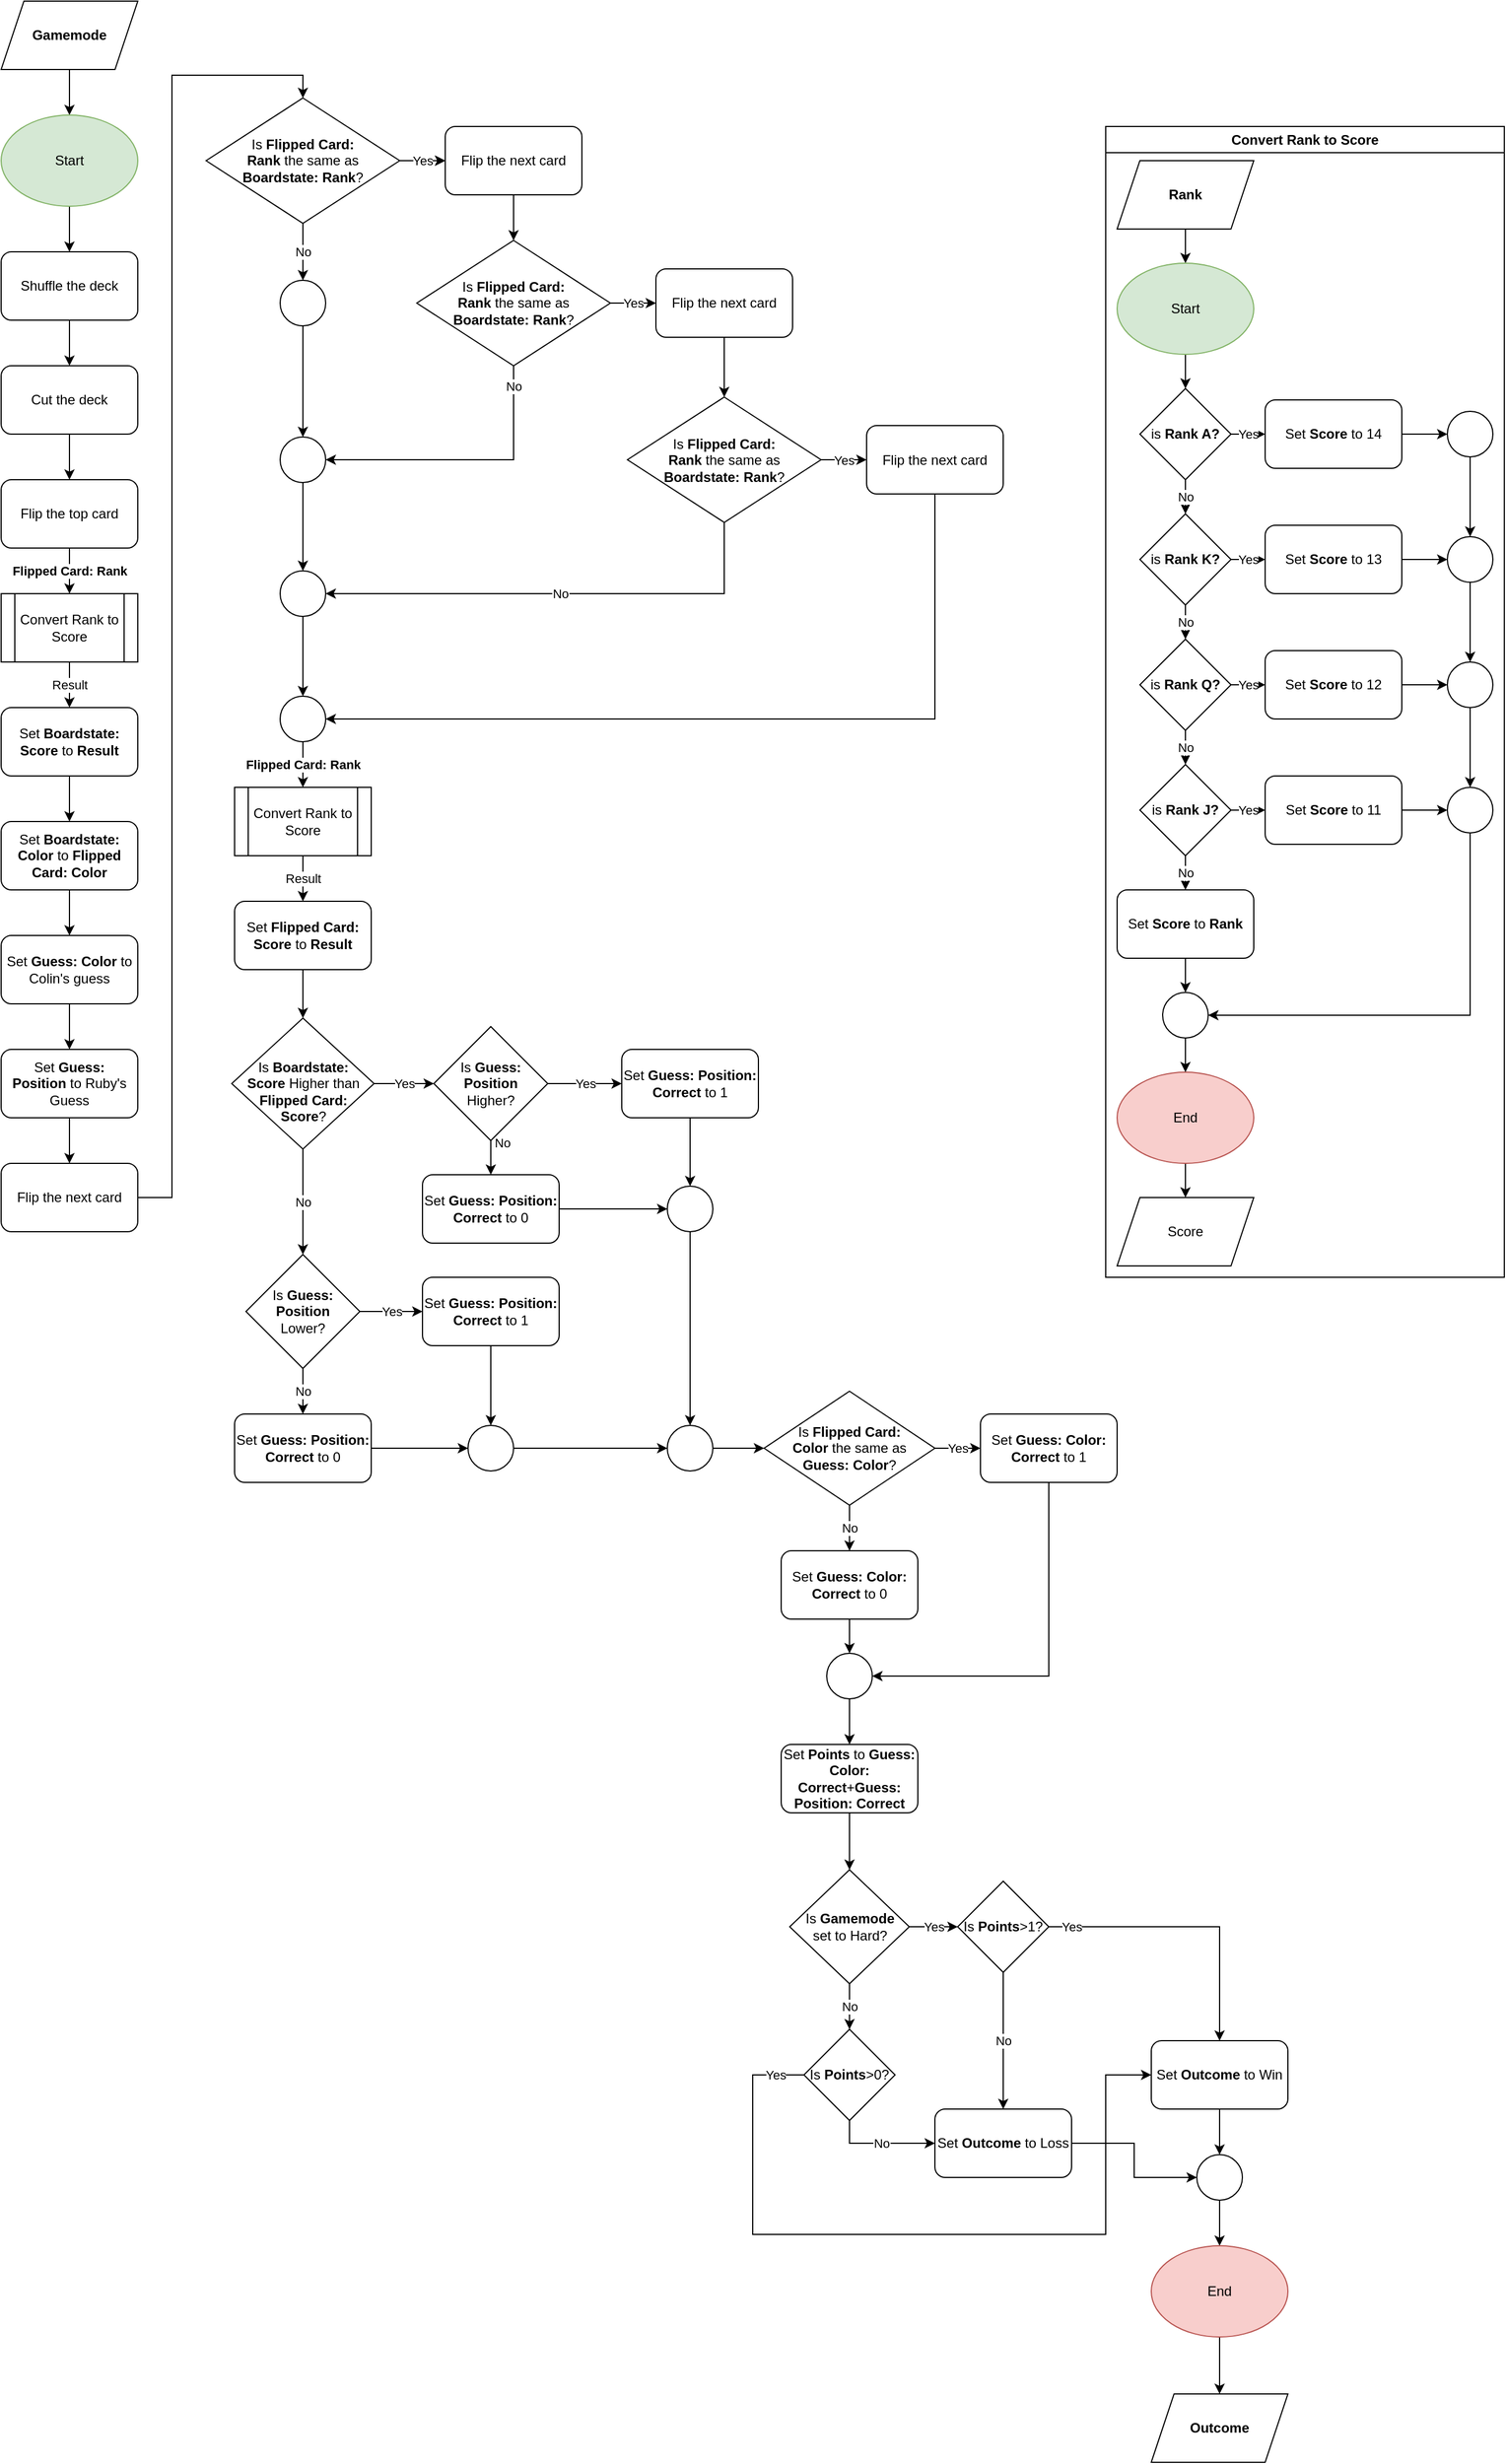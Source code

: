 <mxfile version="24.7.10">
  <diagram name="Page-1" id="UK2trQpbOXCb3EAO8iy1">
    <mxGraphModel dx="1185" dy="632" grid="1" gridSize="10" guides="1" tooltips="1" connect="1" arrows="1" fold="1" page="1" pageScale="1" pageWidth="850" pageHeight="1100" math="0" shadow="0">
      <root>
        <mxCell id="0" />
        <mxCell id="1" parent="0" />
        <mxCell id="Zey2sAS4SiDRhGzXNSXf-5" value="" style="edgeStyle=orthogonalEdgeStyle;rounded=0;orthogonalLoop=1;jettySize=auto;html=1;" edge="1" parent="1" source="Zey2sAS4SiDRhGzXNSXf-1" target="Zey2sAS4SiDRhGzXNSXf-2">
          <mxGeometry relative="1" as="geometry" />
        </mxCell>
        <mxCell id="Zey2sAS4SiDRhGzXNSXf-1" value="&lt;b&gt;Gamemode&lt;br&gt;&lt;/b&gt;" style="shape=parallelogram;perimeter=parallelogramPerimeter;whiteSpace=wrap;html=1;fixedSize=1;" vertex="1" parent="1">
          <mxGeometry x="10" y="10" width="120" height="60" as="geometry" />
        </mxCell>
        <mxCell id="Zey2sAS4SiDRhGzXNSXf-6" value="" style="edgeStyle=orthogonalEdgeStyle;rounded=0;orthogonalLoop=1;jettySize=auto;html=1;" edge="1" parent="1" source="Zey2sAS4SiDRhGzXNSXf-2" target="Zey2sAS4SiDRhGzXNSXf-3">
          <mxGeometry relative="1" as="geometry" />
        </mxCell>
        <mxCell id="Zey2sAS4SiDRhGzXNSXf-2" value="Start" style="ellipse;whiteSpace=wrap;html=1;fillColor=#d5e8d4;strokeColor=#82b366;" vertex="1" parent="1">
          <mxGeometry x="10" y="110" width="120" height="80" as="geometry" />
        </mxCell>
        <mxCell id="Zey2sAS4SiDRhGzXNSXf-7" value="" style="edgeStyle=orthogonalEdgeStyle;rounded=0;orthogonalLoop=1;jettySize=auto;html=1;" edge="1" parent="1" source="Zey2sAS4SiDRhGzXNSXf-3" target="Zey2sAS4SiDRhGzXNSXf-4">
          <mxGeometry relative="1" as="geometry" />
        </mxCell>
        <mxCell id="Zey2sAS4SiDRhGzXNSXf-3" value="Shuffle the deck" style="rounded=1;whiteSpace=wrap;html=1;" vertex="1" parent="1">
          <mxGeometry x="10" y="230" width="120" height="60" as="geometry" />
        </mxCell>
        <mxCell id="Zey2sAS4SiDRhGzXNSXf-9" value="" style="edgeStyle=orthogonalEdgeStyle;rounded=0;orthogonalLoop=1;jettySize=auto;html=1;" edge="1" parent="1" source="Zey2sAS4SiDRhGzXNSXf-4" target="Zey2sAS4SiDRhGzXNSXf-8">
          <mxGeometry relative="1" as="geometry" />
        </mxCell>
        <mxCell id="Zey2sAS4SiDRhGzXNSXf-4" value="Cut the deck" style="rounded=1;whiteSpace=wrap;html=1;" vertex="1" parent="1">
          <mxGeometry x="10" y="330" width="120" height="60" as="geometry" />
        </mxCell>
        <mxCell id="Zey2sAS4SiDRhGzXNSXf-121" value="&lt;b&gt;Flipped Card: Rank&lt;/b&gt;" style="edgeStyle=orthogonalEdgeStyle;rounded=0;orthogonalLoop=1;jettySize=auto;html=1;" edge="1" parent="1" source="Zey2sAS4SiDRhGzXNSXf-8" target="Zey2sAS4SiDRhGzXNSXf-120">
          <mxGeometry relative="1" as="geometry" />
        </mxCell>
        <mxCell id="Zey2sAS4SiDRhGzXNSXf-8" value="Flip the top card" style="rounded=1;whiteSpace=wrap;html=1;" vertex="1" parent="1">
          <mxGeometry x="10" y="430" width="120" height="60" as="geometry" />
        </mxCell>
        <mxCell id="Zey2sAS4SiDRhGzXNSXf-124" value="" style="edgeStyle=orthogonalEdgeStyle;rounded=0;orthogonalLoop=1;jettySize=auto;html=1;" edge="1" parent="1" source="Zey2sAS4SiDRhGzXNSXf-10" target="Zey2sAS4SiDRhGzXNSXf-123">
          <mxGeometry relative="1" as="geometry" />
        </mxCell>
        <mxCell id="Zey2sAS4SiDRhGzXNSXf-10" value="Set&amp;nbsp;&lt;b&gt;Boardstate: Score&amp;nbsp;&lt;/b&gt;to&amp;nbsp;&lt;b&gt;Result&lt;/b&gt;" style="rounded=1;whiteSpace=wrap;html=1;" vertex="1" parent="1">
          <mxGeometry x="10" y="630" width="120" height="60" as="geometry" />
        </mxCell>
        <mxCell id="Zey2sAS4SiDRhGzXNSXf-17" value="" style="edgeStyle=orthogonalEdgeStyle;rounded=0;orthogonalLoop=1;jettySize=auto;html=1;" edge="1" parent="1" source="Zey2sAS4SiDRhGzXNSXf-14" target="Zey2sAS4SiDRhGzXNSXf-15">
          <mxGeometry relative="1" as="geometry" />
        </mxCell>
        <mxCell id="Zey2sAS4SiDRhGzXNSXf-14" value="Set &lt;b&gt;Guess: Color&lt;/b&gt;&amp;nbsp;to Colin&#39;s guess" style="rounded=1;whiteSpace=wrap;html=1;" vertex="1" parent="1">
          <mxGeometry x="10" y="830" width="120" height="60" as="geometry" />
        </mxCell>
        <mxCell id="Zey2sAS4SiDRhGzXNSXf-76" value="" style="edgeStyle=orthogonalEdgeStyle;rounded=0;orthogonalLoop=1;jettySize=auto;html=1;" edge="1" parent="1" source="Zey2sAS4SiDRhGzXNSXf-15" target="Zey2sAS4SiDRhGzXNSXf-73">
          <mxGeometry relative="1" as="geometry" />
        </mxCell>
        <mxCell id="Zey2sAS4SiDRhGzXNSXf-15" value="Set &lt;b&gt;Guess: Position&amp;nbsp;&lt;/b&gt;to Ruby&#39;s Guess" style="rounded=1;whiteSpace=wrap;html=1;" vertex="1" parent="1">
          <mxGeometry x="10" y="930" width="120" height="60" as="geometry" />
        </mxCell>
        <mxCell id="Zey2sAS4SiDRhGzXNSXf-69" value="Convert Rank to Score" style="swimlane;whiteSpace=wrap;html=1;" vertex="1" parent="1">
          <mxGeometry x="980" y="120" width="350" height="1010" as="geometry" />
        </mxCell>
        <mxCell id="Zey2sAS4SiDRhGzXNSXf-68" value="" style="edgeStyle=orthogonalEdgeStyle;rounded=0;orthogonalLoop=1;jettySize=auto;html=1;" edge="1" parent="Zey2sAS4SiDRhGzXNSXf-69" source="Zey2sAS4SiDRhGzXNSXf-19" target="Zey2sAS4SiDRhGzXNSXf-20">
          <mxGeometry relative="1" as="geometry" />
        </mxCell>
        <mxCell id="Zey2sAS4SiDRhGzXNSXf-67" value="" style="edgeStyle=orthogonalEdgeStyle;rounded=0;orthogonalLoop=1;jettySize=auto;html=1;" edge="1" parent="Zey2sAS4SiDRhGzXNSXf-69" source="Zey2sAS4SiDRhGzXNSXf-20" target="Zey2sAS4SiDRhGzXNSXf-21">
          <mxGeometry relative="1" as="geometry" />
        </mxCell>
        <mxCell id="Zey2sAS4SiDRhGzXNSXf-41" value="Yes" style="edgeStyle=orthogonalEdgeStyle;rounded=0;orthogonalLoop=1;jettySize=auto;html=1;" edge="1" parent="Zey2sAS4SiDRhGzXNSXf-69" source="Zey2sAS4SiDRhGzXNSXf-21" target="Zey2sAS4SiDRhGzXNSXf-26">
          <mxGeometry relative="1" as="geometry" />
        </mxCell>
        <mxCell id="Zey2sAS4SiDRhGzXNSXf-45" value="No" style="edgeStyle=orthogonalEdgeStyle;rounded=0;orthogonalLoop=1;jettySize=auto;html=1;exitX=0.5;exitY=1;exitDx=0;exitDy=0;entryX=0.5;entryY=0;entryDx=0;entryDy=0;" edge="1" parent="Zey2sAS4SiDRhGzXNSXf-69" source="Zey2sAS4SiDRhGzXNSXf-21" target="Zey2sAS4SiDRhGzXNSXf-22">
          <mxGeometry relative="1" as="geometry" />
        </mxCell>
        <mxCell id="Zey2sAS4SiDRhGzXNSXf-42" value="Yes" style="edgeStyle=orthogonalEdgeStyle;rounded=0;orthogonalLoop=1;jettySize=auto;html=1;exitX=1;exitY=0.5;exitDx=0;exitDy=0;entryX=0;entryY=0.5;entryDx=0;entryDy=0;" edge="1" parent="Zey2sAS4SiDRhGzXNSXf-69" source="Zey2sAS4SiDRhGzXNSXf-22" target="Zey2sAS4SiDRhGzXNSXf-39">
          <mxGeometry relative="1" as="geometry" />
        </mxCell>
        <mxCell id="Zey2sAS4SiDRhGzXNSXf-46" value="No" style="edgeStyle=orthogonalEdgeStyle;rounded=0;orthogonalLoop=1;jettySize=auto;html=1;exitX=0.5;exitY=1;exitDx=0;exitDy=0;entryX=0.5;entryY=0;entryDx=0;entryDy=0;" edge="1" parent="Zey2sAS4SiDRhGzXNSXf-69" source="Zey2sAS4SiDRhGzXNSXf-22" target="Zey2sAS4SiDRhGzXNSXf-23">
          <mxGeometry relative="1" as="geometry" />
        </mxCell>
        <mxCell id="Zey2sAS4SiDRhGzXNSXf-43" value="Yes" style="edgeStyle=orthogonalEdgeStyle;rounded=0;orthogonalLoop=1;jettySize=auto;html=1;exitX=1;exitY=0.5;exitDx=0;exitDy=0;entryX=0;entryY=0.5;entryDx=0;entryDy=0;" edge="1" parent="Zey2sAS4SiDRhGzXNSXf-69" source="Zey2sAS4SiDRhGzXNSXf-23" target="Zey2sAS4SiDRhGzXNSXf-38">
          <mxGeometry relative="1" as="geometry" />
        </mxCell>
        <mxCell id="Zey2sAS4SiDRhGzXNSXf-47" value="No" style="edgeStyle=orthogonalEdgeStyle;rounded=0;orthogonalLoop=1;jettySize=auto;html=1;exitX=0.5;exitY=1;exitDx=0;exitDy=0;entryX=0.5;entryY=0;entryDx=0;entryDy=0;" edge="1" parent="Zey2sAS4SiDRhGzXNSXf-69" source="Zey2sAS4SiDRhGzXNSXf-23" target="Zey2sAS4SiDRhGzXNSXf-24">
          <mxGeometry relative="1" as="geometry" />
        </mxCell>
        <mxCell id="Zey2sAS4SiDRhGzXNSXf-44" value="Yes" style="edgeStyle=orthogonalEdgeStyle;rounded=0;orthogonalLoop=1;jettySize=auto;html=1;exitX=1;exitY=0.5;exitDx=0;exitDy=0;entryX=0;entryY=0.5;entryDx=0;entryDy=0;" edge="1" parent="Zey2sAS4SiDRhGzXNSXf-69" source="Zey2sAS4SiDRhGzXNSXf-24" target="Zey2sAS4SiDRhGzXNSXf-37">
          <mxGeometry relative="1" as="geometry" />
        </mxCell>
        <mxCell id="Zey2sAS4SiDRhGzXNSXf-53" value="" style="edgeStyle=orthogonalEdgeStyle;rounded=0;orthogonalLoop=1;jettySize=auto;html=1;" edge="1" parent="Zey2sAS4SiDRhGzXNSXf-69" source="Zey2sAS4SiDRhGzXNSXf-26" target="Zey2sAS4SiDRhGzXNSXf-34">
          <mxGeometry relative="1" as="geometry" />
        </mxCell>
        <mxCell id="Zey2sAS4SiDRhGzXNSXf-66" style="edgeStyle=orthogonalEdgeStyle;rounded=0;orthogonalLoop=1;jettySize=auto;html=1;exitX=0.5;exitY=1;exitDx=0;exitDy=0;entryX=1;entryY=0.5;entryDx=0;entryDy=0;" edge="1" parent="Zey2sAS4SiDRhGzXNSXf-69" source="Zey2sAS4SiDRhGzXNSXf-31" target="Zey2sAS4SiDRhGzXNSXf-63">
          <mxGeometry relative="1" as="geometry" />
        </mxCell>
        <mxCell id="Zey2sAS4SiDRhGzXNSXf-59" value="" style="edgeStyle=orthogonalEdgeStyle;rounded=0;orthogonalLoop=1;jettySize=auto;html=1;" edge="1" parent="Zey2sAS4SiDRhGzXNSXf-69" source="Zey2sAS4SiDRhGzXNSXf-32" target="Zey2sAS4SiDRhGzXNSXf-31">
          <mxGeometry relative="1" as="geometry" />
        </mxCell>
        <mxCell id="Zey2sAS4SiDRhGzXNSXf-58" value="" style="edgeStyle=orthogonalEdgeStyle;rounded=0;orthogonalLoop=1;jettySize=auto;html=1;" edge="1" parent="Zey2sAS4SiDRhGzXNSXf-69" source="Zey2sAS4SiDRhGzXNSXf-33" target="Zey2sAS4SiDRhGzXNSXf-32">
          <mxGeometry relative="1" as="geometry" />
        </mxCell>
        <mxCell id="Zey2sAS4SiDRhGzXNSXf-57" value="" style="edgeStyle=orthogonalEdgeStyle;rounded=0;orthogonalLoop=1;jettySize=auto;html=1;" edge="1" parent="Zey2sAS4SiDRhGzXNSXf-69" source="Zey2sAS4SiDRhGzXNSXf-34" target="Zey2sAS4SiDRhGzXNSXf-33">
          <mxGeometry relative="1" as="geometry" />
        </mxCell>
        <mxCell id="Zey2sAS4SiDRhGzXNSXf-56" value="" style="edgeStyle=orthogonalEdgeStyle;rounded=0;orthogonalLoop=1;jettySize=auto;html=1;" edge="1" parent="Zey2sAS4SiDRhGzXNSXf-69" source="Zey2sAS4SiDRhGzXNSXf-37" target="Zey2sAS4SiDRhGzXNSXf-31">
          <mxGeometry relative="1" as="geometry" />
        </mxCell>
        <mxCell id="Zey2sAS4SiDRhGzXNSXf-55" value="" style="edgeStyle=orthogonalEdgeStyle;rounded=0;orthogonalLoop=1;jettySize=auto;html=1;" edge="1" parent="Zey2sAS4SiDRhGzXNSXf-69" source="Zey2sAS4SiDRhGzXNSXf-38" target="Zey2sAS4SiDRhGzXNSXf-32">
          <mxGeometry relative="1" as="geometry" />
        </mxCell>
        <mxCell id="Zey2sAS4SiDRhGzXNSXf-54" value="" style="edgeStyle=orthogonalEdgeStyle;rounded=0;orthogonalLoop=1;jettySize=auto;html=1;" edge="1" parent="Zey2sAS4SiDRhGzXNSXf-69" source="Zey2sAS4SiDRhGzXNSXf-39" target="Zey2sAS4SiDRhGzXNSXf-33">
          <mxGeometry relative="1" as="geometry" />
        </mxCell>
        <mxCell id="Zey2sAS4SiDRhGzXNSXf-51" value="" style="edgeStyle=orthogonalEdgeStyle;rounded=0;orthogonalLoop=1;jettySize=auto;html=1;" edge="1" parent="Zey2sAS4SiDRhGzXNSXf-69" source="Zey2sAS4SiDRhGzXNSXf-49" target="Zey2sAS4SiDRhGzXNSXf-50">
          <mxGeometry relative="1" as="geometry" />
        </mxCell>
        <mxCell id="Zey2sAS4SiDRhGzXNSXf-19" value="Rank" style="shape=parallelogram;perimeter=parallelogramPerimeter;whiteSpace=wrap;html=1;fixedSize=1;fontStyle=1" vertex="1" parent="Zey2sAS4SiDRhGzXNSXf-69">
          <mxGeometry x="10" y="30" width="120" height="60" as="geometry" />
        </mxCell>
        <mxCell id="Zey2sAS4SiDRhGzXNSXf-20" value="Start" style="ellipse;whiteSpace=wrap;html=1;fillColor=#d5e8d4;strokeColor=#82b366;" vertex="1" parent="Zey2sAS4SiDRhGzXNSXf-69">
          <mxGeometry x="10" y="120" width="120" height="80" as="geometry" />
        </mxCell>
        <mxCell id="Zey2sAS4SiDRhGzXNSXf-21" value="is &lt;b&gt;Rank A?&lt;/b&gt;" style="rhombus;whiteSpace=wrap;html=1;" vertex="1" parent="Zey2sAS4SiDRhGzXNSXf-69">
          <mxGeometry x="30" y="230" width="80" height="80" as="geometry" />
        </mxCell>
        <mxCell id="Zey2sAS4SiDRhGzXNSXf-22" value="&lt;span style=&quot;color: rgb(0, 0, 0); font-family: Helvetica; font-size: 12px; font-style: normal; font-variant-ligatures: normal; font-variant-caps: normal; font-weight: 400; letter-spacing: normal; orphans: 2; text-align: center; text-indent: 0px; text-transform: none; widows: 2; word-spacing: 0px; -webkit-text-stroke-width: 0px; white-space: normal; background-color: rgb(251, 251, 251); text-decoration-thickness: initial; text-decoration-style: initial; text-decoration-color: initial; display: inline !important; float: none;&quot;&gt;is&lt;span&gt;&amp;nbsp;&lt;/span&gt;&lt;/span&gt;&lt;b style=&quot;forced-color-adjust: none; color: rgb(0, 0, 0); font-family: Helvetica; font-size: 12px; font-style: normal; font-variant-ligatures: normal; font-variant-caps: normal; letter-spacing: normal; orphans: 2; text-align: center; text-indent: 0px; text-transform: none; widows: 2; word-spacing: 0px; -webkit-text-stroke-width: 0px; white-space: normal; background-color: rgb(251, 251, 251); text-decoration-thickness: initial; text-decoration-style: initial; text-decoration-color: initial;&quot;&gt;Rank K?&lt;/b&gt;" style="rhombus;whiteSpace=wrap;html=1;" vertex="1" parent="Zey2sAS4SiDRhGzXNSXf-69">
          <mxGeometry x="30" y="340" width="80" height="80" as="geometry" />
        </mxCell>
        <mxCell id="Zey2sAS4SiDRhGzXNSXf-23" value="&lt;div&gt;&lt;span style=&quot;background-color: initial;&quot;&gt;is&amp;nbsp;&lt;/span&gt;&lt;b style=&quot;background-color: initial;&quot;&gt;Rank Q?&lt;/b&gt;&lt;br&gt;&lt;/div&gt;" style="rhombus;whiteSpace=wrap;html=1;" vertex="1" parent="Zey2sAS4SiDRhGzXNSXf-69">
          <mxGeometry x="30" y="450" width="80" height="80" as="geometry" />
        </mxCell>
        <mxCell id="Zey2sAS4SiDRhGzXNSXf-78" value="No" style="edgeStyle=orthogonalEdgeStyle;rounded=0;orthogonalLoop=1;jettySize=auto;html=1;" edge="1" parent="Zey2sAS4SiDRhGzXNSXf-69" source="Zey2sAS4SiDRhGzXNSXf-24" target="Zey2sAS4SiDRhGzXNSXf-40">
          <mxGeometry relative="1" as="geometry" />
        </mxCell>
        <mxCell id="Zey2sAS4SiDRhGzXNSXf-24" value="&lt;span style=&quot;color: rgb(0, 0, 0); font-family: Helvetica; font-size: 12px; font-style: normal; font-variant-ligatures: normal; font-variant-caps: normal; font-weight: 400; letter-spacing: normal; orphans: 2; text-align: center; text-indent: 0px; text-transform: none; widows: 2; word-spacing: 0px; -webkit-text-stroke-width: 0px; white-space: normal; background-color: rgb(251, 251, 251); text-decoration-thickness: initial; text-decoration-style: initial; text-decoration-color: initial; display: inline !important; float: none;&quot;&gt;is&lt;span&gt;&amp;nbsp;&lt;/span&gt;&lt;/span&gt;&lt;b style=&quot;forced-color-adjust: none; color: rgb(0, 0, 0); font-family: Helvetica; font-size: 12px; font-style: normal; font-variant-ligatures: normal; font-variant-caps: normal; letter-spacing: normal; orphans: 2; text-align: center; text-indent: 0px; text-transform: none; widows: 2; word-spacing: 0px; -webkit-text-stroke-width: 0px; white-space: normal; background-color: rgb(251, 251, 251); text-decoration-thickness: initial; text-decoration-style: initial; text-decoration-color: initial;&quot;&gt;Rank J?&lt;/b&gt;" style="rhombus;whiteSpace=wrap;html=1;" vertex="1" parent="Zey2sAS4SiDRhGzXNSXf-69">
          <mxGeometry x="30" y="560" width="80" height="80" as="geometry" />
        </mxCell>
        <mxCell id="Zey2sAS4SiDRhGzXNSXf-26" value="Set &lt;b&gt;Score&lt;/b&gt; to 14" style="rounded=1;whiteSpace=wrap;html=1;" vertex="1" parent="Zey2sAS4SiDRhGzXNSXf-69">
          <mxGeometry x="140" y="240" width="120" height="60" as="geometry" />
        </mxCell>
        <mxCell id="Zey2sAS4SiDRhGzXNSXf-31" value="" style="ellipse;whiteSpace=wrap;html=1;aspect=fixed;" vertex="1" parent="Zey2sAS4SiDRhGzXNSXf-69">
          <mxGeometry x="300" y="580" width="40" height="40" as="geometry" />
        </mxCell>
        <mxCell id="Zey2sAS4SiDRhGzXNSXf-32" value="" style="ellipse;whiteSpace=wrap;html=1;aspect=fixed;" vertex="1" parent="Zey2sAS4SiDRhGzXNSXf-69">
          <mxGeometry x="300" y="470" width="40" height="40" as="geometry" />
        </mxCell>
        <mxCell id="Zey2sAS4SiDRhGzXNSXf-33" value="" style="ellipse;whiteSpace=wrap;html=1;aspect=fixed;" vertex="1" parent="Zey2sAS4SiDRhGzXNSXf-69">
          <mxGeometry x="300" y="360" width="40" height="40" as="geometry" />
        </mxCell>
        <mxCell id="Zey2sAS4SiDRhGzXNSXf-34" value="" style="ellipse;whiteSpace=wrap;html=1;aspect=fixed;" vertex="1" parent="Zey2sAS4SiDRhGzXNSXf-69">
          <mxGeometry x="300" y="250" width="40" height="40" as="geometry" />
        </mxCell>
        <mxCell id="Zey2sAS4SiDRhGzXNSXf-37" value="Set &lt;b&gt;Score&lt;/b&gt; to 11" style="rounded=1;whiteSpace=wrap;html=1;" vertex="1" parent="Zey2sAS4SiDRhGzXNSXf-69">
          <mxGeometry x="140" y="570" width="120" height="60" as="geometry" />
        </mxCell>
        <mxCell id="Zey2sAS4SiDRhGzXNSXf-38" value="Set &lt;b&gt;Score&lt;/b&gt; to 12" style="rounded=1;whiteSpace=wrap;html=1;" vertex="1" parent="Zey2sAS4SiDRhGzXNSXf-69">
          <mxGeometry x="140" y="460" width="120" height="60" as="geometry" />
        </mxCell>
        <mxCell id="Zey2sAS4SiDRhGzXNSXf-39" value="Set &lt;b&gt;Score&lt;/b&gt; to 13" style="rounded=1;whiteSpace=wrap;html=1;" vertex="1" parent="Zey2sAS4SiDRhGzXNSXf-69">
          <mxGeometry x="140" y="350" width="120" height="60" as="geometry" />
        </mxCell>
        <mxCell id="Zey2sAS4SiDRhGzXNSXf-79" value="" style="edgeStyle=orthogonalEdgeStyle;rounded=0;orthogonalLoop=1;jettySize=auto;html=1;" edge="1" parent="Zey2sAS4SiDRhGzXNSXf-69" source="Zey2sAS4SiDRhGzXNSXf-40" target="Zey2sAS4SiDRhGzXNSXf-63">
          <mxGeometry relative="1" as="geometry" />
        </mxCell>
        <mxCell id="Zey2sAS4SiDRhGzXNSXf-40" value="Set &lt;b&gt;Score&lt;/b&gt; to &lt;b&gt;Rank&lt;/b&gt;" style="rounded=1;whiteSpace=wrap;html=1;" vertex="1" parent="Zey2sAS4SiDRhGzXNSXf-69">
          <mxGeometry x="10" y="670" width="120" height="60" as="geometry" />
        </mxCell>
        <mxCell id="Zey2sAS4SiDRhGzXNSXf-49" value="End" style="ellipse;whiteSpace=wrap;html=1;fillColor=#f8cecc;strokeColor=#b85450;" vertex="1" parent="Zey2sAS4SiDRhGzXNSXf-69">
          <mxGeometry x="10" y="830" width="120" height="80" as="geometry" />
        </mxCell>
        <mxCell id="Zey2sAS4SiDRhGzXNSXf-50" value="Score" style="shape=parallelogram;perimeter=parallelogramPerimeter;whiteSpace=wrap;html=1;fixedSize=1;" vertex="1" parent="Zey2sAS4SiDRhGzXNSXf-69">
          <mxGeometry x="10" y="940" width="120" height="60" as="geometry" />
        </mxCell>
        <mxCell id="Zey2sAS4SiDRhGzXNSXf-80" value="" style="edgeStyle=orthogonalEdgeStyle;rounded=0;orthogonalLoop=1;jettySize=auto;html=1;" edge="1" parent="Zey2sAS4SiDRhGzXNSXf-69" source="Zey2sAS4SiDRhGzXNSXf-63" target="Zey2sAS4SiDRhGzXNSXf-49">
          <mxGeometry relative="1" as="geometry" />
        </mxCell>
        <mxCell id="Zey2sAS4SiDRhGzXNSXf-63" value="" style="ellipse;whiteSpace=wrap;html=1;aspect=fixed;" vertex="1" parent="Zey2sAS4SiDRhGzXNSXf-69">
          <mxGeometry x="50" y="760" width="40" height="40" as="geometry" />
        </mxCell>
        <mxCell id="Zey2sAS4SiDRhGzXNSXf-92" style="edgeStyle=orthogonalEdgeStyle;rounded=0;orthogonalLoop=1;jettySize=auto;html=1;entryX=0.5;entryY=0;entryDx=0;entryDy=0;" edge="1" parent="1" source="Zey2sAS4SiDRhGzXNSXf-73" target="Zey2sAS4SiDRhGzXNSXf-89">
          <mxGeometry relative="1" as="geometry" />
        </mxCell>
        <mxCell id="Zey2sAS4SiDRhGzXNSXf-73" value="Flip the next card" style="rounded=1;whiteSpace=wrap;html=1;" vertex="1" parent="1">
          <mxGeometry x="10" y="1030" width="120" height="60" as="geometry" />
        </mxCell>
        <mxCell id="Zey2sAS4SiDRhGzXNSXf-83" value="No" style="edgeStyle=orthogonalEdgeStyle;rounded=0;orthogonalLoop=1;jettySize=auto;html=1;exitX=0.5;exitY=1;exitDx=0;exitDy=0;" edge="1" parent="1" source="Zey2sAS4SiDRhGzXNSXf-75" target="Zey2sAS4SiDRhGzXNSXf-82">
          <mxGeometry relative="1" as="geometry" />
        </mxCell>
        <mxCell id="Zey2sAS4SiDRhGzXNSXf-84" value="Yes" style="edgeStyle=orthogonalEdgeStyle;rounded=0;orthogonalLoop=1;jettySize=auto;html=1;exitX=1;exitY=0.5;exitDx=0;exitDy=0;entryX=0;entryY=0.5;entryDx=0;entryDy=0;" edge="1" parent="1" source="Zey2sAS4SiDRhGzXNSXf-75" target="Zey2sAS4SiDRhGzXNSXf-81">
          <mxGeometry relative="1" as="geometry" />
        </mxCell>
        <mxCell id="Zey2sAS4SiDRhGzXNSXf-75" value="Is &lt;b&gt;Flipped Card:&lt;br&gt;Color&lt;/b&gt; the same as&lt;br&gt;&lt;b&gt;Guess: Color&lt;/b&gt;?" style="rhombus;whiteSpace=wrap;html=1;" vertex="1" parent="1">
          <mxGeometry x="680" y="1230" width="150" height="100" as="geometry" />
        </mxCell>
        <mxCell id="Zey2sAS4SiDRhGzXNSXf-87" style="edgeStyle=orthogonalEdgeStyle;rounded=0;orthogonalLoop=1;jettySize=auto;html=1;exitX=0.5;exitY=1;exitDx=0;exitDy=0;entryX=1;entryY=0.5;entryDx=0;entryDy=0;" edge="1" parent="1" source="Zey2sAS4SiDRhGzXNSXf-81" target="Zey2sAS4SiDRhGzXNSXf-85">
          <mxGeometry relative="1" as="geometry" />
        </mxCell>
        <mxCell id="Zey2sAS4SiDRhGzXNSXf-81" value="Set &lt;b&gt;Guess: Color: Correct&lt;/b&gt; to 1" style="rounded=1;whiteSpace=wrap;html=1;" vertex="1" parent="1">
          <mxGeometry x="870" y="1250" width="120" height="60" as="geometry" />
        </mxCell>
        <mxCell id="Zey2sAS4SiDRhGzXNSXf-86" value="" style="edgeStyle=orthogonalEdgeStyle;rounded=0;orthogonalLoop=1;jettySize=auto;html=1;" edge="1" parent="1" source="Zey2sAS4SiDRhGzXNSXf-82" target="Zey2sAS4SiDRhGzXNSXf-85">
          <mxGeometry relative="1" as="geometry" />
        </mxCell>
        <mxCell id="Zey2sAS4SiDRhGzXNSXf-82" value="Set &lt;b&gt;Guess: Color: Correct&lt;/b&gt; to 0" style="rounded=1;whiteSpace=wrap;html=1;" vertex="1" parent="1">
          <mxGeometry x="695" y="1370" width="120" height="60" as="geometry" />
        </mxCell>
        <mxCell id="Zey2sAS4SiDRhGzXNSXf-162" value="" style="edgeStyle=orthogonalEdgeStyle;rounded=0;orthogonalLoop=1;jettySize=auto;html=1;" edge="1" parent="1" source="Zey2sAS4SiDRhGzXNSXf-85" target="Zey2sAS4SiDRhGzXNSXf-161">
          <mxGeometry relative="1" as="geometry" />
        </mxCell>
        <mxCell id="Zey2sAS4SiDRhGzXNSXf-85" value="" style="ellipse;whiteSpace=wrap;html=1;aspect=fixed;" vertex="1" parent="1">
          <mxGeometry x="735" y="1460" width="40" height="40" as="geometry" />
        </mxCell>
        <mxCell id="Zey2sAS4SiDRhGzXNSXf-93" value="" style="edgeStyle=orthogonalEdgeStyle;rounded=0;orthogonalLoop=1;jettySize=auto;html=1;" edge="1" parent="1" source="Zey2sAS4SiDRhGzXNSXf-89" target="Zey2sAS4SiDRhGzXNSXf-91">
          <mxGeometry relative="1" as="geometry" />
        </mxCell>
        <mxCell id="Zey2sAS4SiDRhGzXNSXf-110" value="No" style="edgeStyle=orthogonalEdgeStyle;rounded=0;orthogonalLoop=1;jettySize=auto;html=1;" edge="1" parent="1" source="Zey2sAS4SiDRhGzXNSXf-89" target="Zey2sAS4SiDRhGzXNSXf-106">
          <mxGeometry relative="1" as="geometry" />
        </mxCell>
        <mxCell id="Zey2sAS4SiDRhGzXNSXf-111" value="Yes" style="edgeStyle=orthogonalEdgeStyle;rounded=0;orthogonalLoop=1;jettySize=auto;html=1;" edge="1" parent="1" source="Zey2sAS4SiDRhGzXNSXf-89" target="Zey2sAS4SiDRhGzXNSXf-91">
          <mxGeometry relative="1" as="geometry" />
        </mxCell>
        <mxCell id="Zey2sAS4SiDRhGzXNSXf-89" value="Is &lt;b&gt;Flipped Card: &lt;br&gt;Rank&lt;/b&gt; the same as &lt;b&gt;Boardstate: Rank&lt;/b&gt;?" style="rhombus;whiteSpace=wrap;html=1;" vertex="1" parent="1">
          <mxGeometry x="190" y="95" width="170" height="110" as="geometry" />
        </mxCell>
        <mxCell id="Zey2sAS4SiDRhGzXNSXf-103" value="" style="edgeStyle=orthogonalEdgeStyle;rounded=0;orthogonalLoop=1;jettySize=auto;html=1;" edge="1" parent="1" source="Zey2sAS4SiDRhGzXNSXf-91" target="Zey2sAS4SiDRhGzXNSXf-95">
          <mxGeometry relative="1" as="geometry" />
        </mxCell>
        <mxCell id="Zey2sAS4SiDRhGzXNSXf-91" value="Flip the next card" style="rounded=1;whiteSpace=wrap;html=1;" vertex="1" parent="1">
          <mxGeometry x="400" y="120" width="120" height="60" as="geometry" />
        </mxCell>
        <mxCell id="Zey2sAS4SiDRhGzXNSXf-94" value="Yes" style="edgeStyle=orthogonalEdgeStyle;rounded=0;orthogonalLoop=1;jettySize=auto;html=1;" edge="1" parent="1" source="Zey2sAS4SiDRhGzXNSXf-95" target="Zey2sAS4SiDRhGzXNSXf-96">
          <mxGeometry relative="1" as="geometry" />
        </mxCell>
        <mxCell id="Zey2sAS4SiDRhGzXNSXf-112" value="No" style="edgeStyle=orthogonalEdgeStyle;rounded=0;orthogonalLoop=1;jettySize=auto;html=1;entryX=1;entryY=0.5;entryDx=0;entryDy=0;exitX=0.5;exitY=1;exitDx=0;exitDy=0;" edge="1" parent="1" source="Zey2sAS4SiDRhGzXNSXf-95" target="Zey2sAS4SiDRhGzXNSXf-107">
          <mxGeometry x="-0.86" relative="1" as="geometry">
            <mxPoint as="offset" />
          </mxGeometry>
        </mxCell>
        <mxCell id="Zey2sAS4SiDRhGzXNSXf-95" value="Is &lt;b&gt;Flipped Card: &lt;br&gt;Rank&lt;/b&gt; the same as &lt;b&gt;Boardstate: Rank&lt;/b&gt;?" style="rhombus;whiteSpace=wrap;html=1;" vertex="1" parent="1">
          <mxGeometry x="375" y="220" width="170" height="110" as="geometry" />
        </mxCell>
        <mxCell id="Zey2sAS4SiDRhGzXNSXf-104" value="" style="edgeStyle=orthogonalEdgeStyle;rounded=0;orthogonalLoop=1;jettySize=auto;html=1;" edge="1" parent="1" source="Zey2sAS4SiDRhGzXNSXf-96" target="Zey2sAS4SiDRhGzXNSXf-98">
          <mxGeometry relative="1" as="geometry" />
        </mxCell>
        <mxCell id="Zey2sAS4SiDRhGzXNSXf-96" value="Flip the next card" style="rounded=1;whiteSpace=wrap;html=1;" vertex="1" parent="1">
          <mxGeometry x="585" y="245" width="120" height="60" as="geometry" />
        </mxCell>
        <mxCell id="Zey2sAS4SiDRhGzXNSXf-97" value="Yes" style="edgeStyle=orthogonalEdgeStyle;rounded=0;orthogonalLoop=1;jettySize=auto;html=1;" edge="1" parent="1" source="Zey2sAS4SiDRhGzXNSXf-98" target="Zey2sAS4SiDRhGzXNSXf-99">
          <mxGeometry relative="1" as="geometry" />
        </mxCell>
        <mxCell id="Zey2sAS4SiDRhGzXNSXf-113" value="No" style="edgeStyle=orthogonalEdgeStyle;rounded=0;orthogonalLoop=1;jettySize=auto;html=1;exitX=0.5;exitY=1;exitDx=0;exitDy=0;entryX=1;entryY=0.5;entryDx=0;entryDy=0;" edge="1" parent="1" source="Zey2sAS4SiDRhGzXNSXf-98" target="Zey2sAS4SiDRhGzXNSXf-108">
          <mxGeometry relative="1" as="geometry" />
        </mxCell>
        <mxCell id="Zey2sAS4SiDRhGzXNSXf-98" value="Is &lt;b&gt;Flipped Card: &lt;br&gt;Rank&lt;/b&gt; the same as &lt;b&gt;Boardstate: Rank&lt;/b&gt;?" style="rhombus;whiteSpace=wrap;html=1;" vertex="1" parent="1">
          <mxGeometry x="560" y="357.5" width="170" height="110" as="geometry" />
        </mxCell>
        <mxCell id="Zey2sAS4SiDRhGzXNSXf-128" style="edgeStyle=orthogonalEdgeStyle;rounded=0;orthogonalLoop=1;jettySize=auto;html=1;exitX=0.5;exitY=1;exitDx=0;exitDy=0;entryX=1;entryY=0.5;entryDx=0;entryDy=0;" edge="1" parent="1" source="Zey2sAS4SiDRhGzXNSXf-99" target="Zey2sAS4SiDRhGzXNSXf-109">
          <mxGeometry relative="1" as="geometry" />
        </mxCell>
        <mxCell id="Zey2sAS4SiDRhGzXNSXf-99" value="Flip the next card" style="rounded=1;whiteSpace=wrap;html=1;" vertex="1" parent="1">
          <mxGeometry x="770" y="382.5" width="120" height="60" as="geometry" />
        </mxCell>
        <mxCell id="Zey2sAS4SiDRhGzXNSXf-114" style="edgeStyle=orthogonalEdgeStyle;rounded=0;orthogonalLoop=1;jettySize=auto;html=1;exitX=0.5;exitY=1;exitDx=0;exitDy=0;entryX=0.5;entryY=0;entryDx=0;entryDy=0;" edge="1" parent="1" source="Zey2sAS4SiDRhGzXNSXf-106" target="Zey2sAS4SiDRhGzXNSXf-107">
          <mxGeometry relative="1" as="geometry" />
        </mxCell>
        <mxCell id="Zey2sAS4SiDRhGzXNSXf-106" value="" style="ellipse;whiteSpace=wrap;html=1;aspect=fixed;" vertex="1" parent="1">
          <mxGeometry x="255" y="255" width="40" height="40" as="geometry" />
        </mxCell>
        <mxCell id="Zey2sAS4SiDRhGzXNSXf-115" style="edgeStyle=orthogonalEdgeStyle;rounded=0;orthogonalLoop=1;jettySize=auto;html=1;exitX=0.5;exitY=1;exitDx=0;exitDy=0;entryX=0.5;entryY=0;entryDx=0;entryDy=0;" edge="1" parent="1" source="Zey2sAS4SiDRhGzXNSXf-107" target="Zey2sAS4SiDRhGzXNSXf-108">
          <mxGeometry relative="1" as="geometry" />
        </mxCell>
        <mxCell id="Zey2sAS4SiDRhGzXNSXf-107" value="" style="ellipse;whiteSpace=wrap;html=1;aspect=fixed;" vertex="1" parent="1">
          <mxGeometry x="255" y="392.5" width="40" height="40" as="geometry" />
        </mxCell>
        <mxCell id="Zey2sAS4SiDRhGzXNSXf-127" style="edgeStyle=orthogonalEdgeStyle;rounded=0;orthogonalLoop=1;jettySize=auto;html=1;exitX=0.5;exitY=1;exitDx=0;exitDy=0;entryX=0.5;entryY=0;entryDx=0;entryDy=0;" edge="1" parent="1" source="Zey2sAS4SiDRhGzXNSXf-108" target="Zey2sAS4SiDRhGzXNSXf-109">
          <mxGeometry relative="1" as="geometry">
            <mxPoint x="274.828" y="630" as="targetPoint" />
          </mxGeometry>
        </mxCell>
        <mxCell id="Zey2sAS4SiDRhGzXNSXf-108" value="" style="ellipse;whiteSpace=wrap;html=1;aspect=fixed;" vertex="1" parent="1">
          <mxGeometry x="255" y="510" width="40" height="40" as="geometry" />
        </mxCell>
        <mxCell id="Zey2sAS4SiDRhGzXNSXf-129" value="Flipped Card: Rank" style="edgeStyle=orthogonalEdgeStyle;rounded=0;orthogonalLoop=1;jettySize=auto;html=1;exitX=0.5;exitY=1;exitDx=0;exitDy=0;entryX=0.5;entryY=0;entryDx=0;entryDy=0;fontStyle=1" edge="1" parent="1" source="Zey2sAS4SiDRhGzXNSXf-109" target="Zey2sAS4SiDRhGzXNSXf-126">
          <mxGeometry relative="1" as="geometry" />
        </mxCell>
        <mxCell id="Zey2sAS4SiDRhGzXNSXf-109" value="" style="ellipse;whiteSpace=wrap;html=1;aspect=fixed;" vertex="1" parent="1">
          <mxGeometry x="255" y="620" width="40" height="40" as="geometry" />
        </mxCell>
        <mxCell id="Zey2sAS4SiDRhGzXNSXf-122" value="Result" style="edgeStyle=orthogonalEdgeStyle;rounded=0;orthogonalLoop=1;jettySize=auto;html=1;" edge="1" parent="1" source="Zey2sAS4SiDRhGzXNSXf-120" target="Zey2sAS4SiDRhGzXNSXf-10">
          <mxGeometry relative="1" as="geometry" />
        </mxCell>
        <mxCell id="Zey2sAS4SiDRhGzXNSXf-120" value="Convert Rank to Score" style="shape=process;whiteSpace=wrap;html=1;backgroundOutline=1;" vertex="1" parent="1">
          <mxGeometry x="10" y="530" width="120" height="60" as="geometry" />
        </mxCell>
        <mxCell id="Zey2sAS4SiDRhGzXNSXf-125" value="" style="edgeStyle=orthogonalEdgeStyle;rounded=0;orthogonalLoop=1;jettySize=auto;html=1;" edge="1" parent="1" source="Zey2sAS4SiDRhGzXNSXf-123" target="Zey2sAS4SiDRhGzXNSXf-14">
          <mxGeometry relative="1" as="geometry" />
        </mxCell>
        <mxCell id="Zey2sAS4SiDRhGzXNSXf-123" value="Set &lt;b&gt;Boardstate: Color&lt;/b&gt; to &lt;b&gt;Flipped Card: Color&lt;/b&gt;" style="rounded=1;whiteSpace=wrap;html=1;" vertex="1" parent="1">
          <mxGeometry x="10" y="730" width="120" height="60" as="geometry" />
        </mxCell>
        <mxCell id="Zey2sAS4SiDRhGzXNSXf-131" value="Result" style="edgeStyle=orthogonalEdgeStyle;rounded=0;orthogonalLoop=1;jettySize=auto;html=1;exitX=0.5;exitY=1;exitDx=0;exitDy=0;entryX=0.5;entryY=0;entryDx=0;entryDy=0;" edge="1" parent="1" source="Zey2sAS4SiDRhGzXNSXf-126" target="Zey2sAS4SiDRhGzXNSXf-130">
          <mxGeometry relative="1" as="geometry" />
        </mxCell>
        <mxCell id="Zey2sAS4SiDRhGzXNSXf-126" value="Convert Rank to Score" style="shape=process;whiteSpace=wrap;html=1;backgroundOutline=1;" vertex="1" parent="1">
          <mxGeometry x="215" y="700" width="120" height="60" as="geometry" />
        </mxCell>
        <mxCell id="Zey2sAS4SiDRhGzXNSXf-133" style="edgeStyle=orthogonalEdgeStyle;rounded=0;orthogonalLoop=1;jettySize=auto;html=1;exitX=0.5;exitY=1;exitDx=0;exitDy=0;entryX=0.5;entryY=0;entryDx=0;entryDy=0;" edge="1" parent="1" source="Zey2sAS4SiDRhGzXNSXf-130" target="Zey2sAS4SiDRhGzXNSXf-132">
          <mxGeometry relative="1" as="geometry" />
        </mxCell>
        <mxCell id="Zey2sAS4SiDRhGzXNSXf-130" value="Set &lt;b&gt;Flipped Card: Score&lt;/b&gt; to &lt;b&gt;Result&lt;/b&gt;" style="rounded=1;whiteSpace=wrap;html=1;" vertex="1" parent="1">
          <mxGeometry x="215" y="800" width="120" height="60" as="geometry" />
        </mxCell>
        <mxCell id="Zey2sAS4SiDRhGzXNSXf-142" value="Yes" style="edgeStyle=orthogonalEdgeStyle;rounded=0;orthogonalLoop=1;jettySize=auto;html=1;" edge="1" parent="1" source="Zey2sAS4SiDRhGzXNSXf-132" target="Zey2sAS4SiDRhGzXNSXf-134">
          <mxGeometry relative="1" as="geometry" />
        </mxCell>
        <mxCell id="Zey2sAS4SiDRhGzXNSXf-143" value="No" style="edgeStyle=orthogonalEdgeStyle;rounded=0;orthogonalLoop=1;jettySize=auto;html=1;" edge="1" parent="1" source="Zey2sAS4SiDRhGzXNSXf-132" target="Zey2sAS4SiDRhGzXNSXf-135">
          <mxGeometry relative="1" as="geometry" />
        </mxCell>
        <mxCell id="Zey2sAS4SiDRhGzXNSXf-132" value="&lt;br&gt;Is &lt;b&gt;Boardstate:&lt;br&gt;Score&lt;/b&gt;&amp;nbsp;Higher than &lt;b&gt;Flipped Card:&lt;br&gt;Score&lt;/b&gt;?" style="rhombus;whiteSpace=wrap;html=1;" vertex="1" parent="1">
          <mxGeometry x="212.5" y="902.5" width="125" height="115" as="geometry" />
        </mxCell>
        <mxCell id="Zey2sAS4SiDRhGzXNSXf-140" value="No" style="edgeStyle=orthogonalEdgeStyle;rounded=0;orthogonalLoop=1;jettySize=auto;html=1;exitX=0.5;exitY=1;exitDx=0;exitDy=0;" edge="1" parent="1" source="Zey2sAS4SiDRhGzXNSXf-134" target="Zey2sAS4SiDRhGzXNSXf-139">
          <mxGeometry x="-0.886" y="10" relative="1" as="geometry">
            <Array as="points">
              <mxPoint x="440" y="1070" />
            </Array>
            <mxPoint as="offset" />
          </mxGeometry>
        </mxCell>
        <mxCell id="Zey2sAS4SiDRhGzXNSXf-141" value="Yes" style="edgeStyle=orthogonalEdgeStyle;rounded=0;orthogonalLoop=1;jettySize=auto;html=1;" edge="1" parent="1" source="Zey2sAS4SiDRhGzXNSXf-134" target="Zey2sAS4SiDRhGzXNSXf-137">
          <mxGeometry relative="1" as="geometry" />
        </mxCell>
        <mxCell id="Zey2sAS4SiDRhGzXNSXf-134" value="Is &lt;b&gt;Guess:&lt;br&gt;Position&lt;br&gt;&lt;/b&gt;Higher?" style="rhombus;whiteSpace=wrap;html=1;" vertex="1" parent="1">
          <mxGeometry x="390" y="910" width="100" height="100" as="geometry" />
        </mxCell>
        <mxCell id="Zey2sAS4SiDRhGzXNSXf-146" value="No" style="edgeStyle=orthogonalEdgeStyle;rounded=0;orthogonalLoop=1;jettySize=auto;html=1;" edge="1" parent="1" source="Zey2sAS4SiDRhGzXNSXf-135" target="Zey2sAS4SiDRhGzXNSXf-145">
          <mxGeometry relative="1" as="geometry" />
        </mxCell>
        <mxCell id="Zey2sAS4SiDRhGzXNSXf-147" value="Yes" style="edgeStyle=orthogonalEdgeStyle;rounded=0;orthogonalLoop=1;jettySize=auto;html=1;exitX=1;exitY=0.5;exitDx=0;exitDy=0;entryX=0;entryY=0.5;entryDx=0;entryDy=0;" edge="1" parent="1" source="Zey2sAS4SiDRhGzXNSXf-135" target="Zey2sAS4SiDRhGzXNSXf-144">
          <mxGeometry relative="1" as="geometry" />
        </mxCell>
        <mxCell id="Zey2sAS4SiDRhGzXNSXf-135" value="Is &lt;b&gt;Guess:&lt;br&gt;Position&lt;br&gt;&lt;/b&gt;Lower?" style="rhombus;whiteSpace=wrap;html=1;" vertex="1" parent="1">
          <mxGeometry x="225" y="1110" width="100" height="100" as="geometry" />
        </mxCell>
        <mxCell id="Zey2sAS4SiDRhGzXNSXf-149" style="edgeStyle=orthogonalEdgeStyle;rounded=0;orthogonalLoop=1;jettySize=auto;html=1;exitX=0.5;exitY=1;exitDx=0;exitDy=0;" edge="1" parent="1" source="Zey2sAS4SiDRhGzXNSXf-137" target="Zey2sAS4SiDRhGzXNSXf-148">
          <mxGeometry relative="1" as="geometry" />
        </mxCell>
        <mxCell id="Zey2sAS4SiDRhGzXNSXf-137" value="Set &lt;b&gt;Guess: Position: Correct&lt;/b&gt; to 1" style="rounded=1;whiteSpace=wrap;html=1;" vertex="1" parent="1">
          <mxGeometry x="555" y="930" width="120" height="60" as="geometry" />
        </mxCell>
        <mxCell id="Zey2sAS4SiDRhGzXNSXf-150" style="edgeStyle=orthogonalEdgeStyle;rounded=0;orthogonalLoop=1;jettySize=auto;html=1;exitX=1;exitY=0.5;exitDx=0;exitDy=0;" edge="1" parent="1" source="Zey2sAS4SiDRhGzXNSXf-139" target="Zey2sAS4SiDRhGzXNSXf-148">
          <mxGeometry relative="1" as="geometry" />
        </mxCell>
        <mxCell id="Zey2sAS4SiDRhGzXNSXf-139" value="Set &lt;b&gt;Guess: Position: Correct&lt;/b&gt; to 0" style="rounded=1;whiteSpace=wrap;html=1;" vertex="1" parent="1">
          <mxGeometry x="380" y="1040" width="120" height="60" as="geometry" />
        </mxCell>
        <mxCell id="Zey2sAS4SiDRhGzXNSXf-152" value="" style="edgeStyle=orthogonalEdgeStyle;rounded=0;orthogonalLoop=1;jettySize=auto;html=1;" edge="1" parent="1" source="Zey2sAS4SiDRhGzXNSXf-144" target="Zey2sAS4SiDRhGzXNSXf-151">
          <mxGeometry relative="1" as="geometry" />
        </mxCell>
        <mxCell id="Zey2sAS4SiDRhGzXNSXf-144" value="Set &lt;b&gt;Guess: Position: Correct&lt;/b&gt; to 1" style="rounded=1;whiteSpace=wrap;html=1;" vertex="1" parent="1">
          <mxGeometry x="380" y="1130" width="120" height="60" as="geometry" />
        </mxCell>
        <mxCell id="Zey2sAS4SiDRhGzXNSXf-153" value="" style="edgeStyle=orthogonalEdgeStyle;rounded=0;orthogonalLoop=1;jettySize=auto;html=1;" edge="1" parent="1" source="Zey2sAS4SiDRhGzXNSXf-145" target="Zey2sAS4SiDRhGzXNSXf-151">
          <mxGeometry relative="1" as="geometry" />
        </mxCell>
        <mxCell id="Zey2sAS4SiDRhGzXNSXf-145" value="Set &lt;b&gt;Guess: Position: Correct&lt;/b&gt; to 0" style="rounded=1;whiteSpace=wrap;html=1;" vertex="1" parent="1">
          <mxGeometry x="215" y="1250" width="120" height="60" as="geometry" />
        </mxCell>
        <mxCell id="Zey2sAS4SiDRhGzXNSXf-156" style="edgeStyle=orthogonalEdgeStyle;rounded=0;orthogonalLoop=1;jettySize=auto;html=1;exitX=0.5;exitY=1;exitDx=0;exitDy=0;" edge="1" parent="1" source="Zey2sAS4SiDRhGzXNSXf-148" target="Zey2sAS4SiDRhGzXNSXf-155">
          <mxGeometry relative="1" as="geometry" />
        </mxCell>
        <mxCell id="Zey2sAS4SiDRhGzXNSXf-148" value="" style="ellipse;whiteSpace=wrap;html=1;aspect=fixed;" vertex="1" parent="1">
          <mxGeometry x="595" y="1050" width="40" height="40" as="geometry" />
        </mxCell>
        <mxCell id="Zey2sAS4SiDRhGzXNSXf-157" style="edgeStyle=orthogonalEdgeStyle;rounded=0;orthogonalLoop=1;jettySize=auto;html=1;exitX=1;exitY=0.5;exitDx=0;exitDy=0;" edge="1" parent="1" source="Zey2sAS4SiDRhGzXNSXf-151" target="Zey2sAS4SiDRhGzXNSXf-155">
          <mxGeometry relative="1" as="geometry" />
        </mxCell>
        <mxCell id="Zey2sAS4SiDRhGzXNSXf-151" value="" style="ellipse;whiteSpace=wrap;html=1;aspect=fixed;" vertex="1" parent="1">
          <mxGeometry x="420" y="1260" width="40" height="40" as="geometry" />
        </mxCell>
        <mxCell id="Zey2sAS4SiDRhGzXNSXf-155" value="" style="ellipse;whiteSpace=wrap;html=1;aspect=fixed;" vertex="1" parent="1">
          <mxGeometry x="595" y="1260" width="40" height="40" as="geometry" />
        </mxCell>
        <mxCell id="Zey2sAS4SiDRhGzXNSXf-158" style="edgeStyle=orthogonalEdgeStyle;rounded=0;orthogonalLoop=1;jettySize=auto;html=1;exitX=1;exitY=0.5;exitDx=0;exitDy=0;entryX=0;entryY=0.5;entryDx=0;entryDy=0;" edge="1" parent="1" source="Zey2sAS4SiDRhGzXNSXf-155" target="Zey2sAS4SiDRhGzXNSXf-75">
          <mxGeometry relative="1" as="geometry">
            <mxPoint x="700" y="1180" as="targetPoint" />
          </mxGeometry>
        </mxCell>
        <mxCell id="Zey2sAS4SiDRhGzXNSXf-165" value="Yes" style="edgeStyle=orthogonalEdgeStyle;rounded=0;orthogonalLoop=1;jettySize=auto;html=1;exitX=1;exitY=0.5;exitDx=0;exitDy=0;entryX=0;entryY=0.5;entryDx=0;entryDy=0;" edge="1" parent="1" source="Zey2sAS4SiDRhGzXNSXf-159" target="Zey2sAS4SiDRhGzXNSXf-163">
          <mxGeometry relative="1" as="geometry" />
        </mxCell>
        <mxCell id="Zey2sAS4SiDRhGzXNSXf-166" value="No" style="edgeStyle=orthogonalEdgeStyle;rounded=0;orthogonalLoop=1;jettySize=auto;html=1;exitX=0.5;exitY=1;exitDx=0;exitDy=0;" edge="1" parent="1" source="Zey2sAS4SiDRhGzXNSXf-159" target="Zey2sAS4SiDRhGzXNSXf-164">
          <mxGeometry relative="1" as="geometry" />
        </mxCell>
        <mxCell id="Zey2sAS4SiDRhGzXNSXf-159" value="Is &lt;b&gt;Gamemode&lt;/b&gt;&lt;br&gt;set to Hard?" style="rhombus;whiteSpace=wrap;html=1;" vertex="1" parent="1">
          <mxGeometry x="702.5" y="1650" width="105" height="100" as="geometry" />
        </mxCell>
        <mxCell id="Zey2sAS4SiDRhGzXNSXf-167" value="" style="edgeStyle=orthogonalEdgeStyle;rounded=0;orthogonalLoop=1;jettySize=auto;html=1;" edge="1" parent="1" source="Zey2sAS4SiDRhGzXNSXf-161" target="Zey2sAS4SiDRhGzXNSXf-159">
          <mxGeometry relative="1" as="geometry" />
        </mxCell>
        <mxCell id="Zey2sAS4SiDRhGzXNSXf-161" value="Set&lt;b&gt;&amp;nbsp;Points &lt;/b&gt;to &lt;b&gt;Guess: Color: Correct&lt;/b&gt;+&lt;b&gt;Guess: Position: Correct&lt;/b&gt;" style="rounded=1;whiteSpace=wrap;html=1;" vertex="1" parent="1">
          <mxGeometry x="695" y="1540" width="120" height="60" as="geometry" />
        </mxCell>
        <mxCell id="Zey2sAS4SiDRhGzXNSXf-171" value="No" style="edgeStyle=orthogonalEdgeStyle;rounded=0;orthogonalLoop=1;jettySize=auto;html=1;exitX=0.5;exitY=1;exitDx=0;exitDy=0;" edge="1" parent="1" source="Zey2sAS4SiDRhGzXNSXf-163" target="Zey2sAS4SiDRhGzXNSXf-169">
          <mxGeometry relative="1" as="geometry" />
        </mxCell>
        <mxCell id="Zey2sAS4SiDRhGzXNSXf-173" value="Yes" style="edgeStyle=orthogonalEdgeStyle;rounded=0;orthogonalLoop=1;jettySize=auto;html=1;exitX=1;exitY=0.5;exitDx=0;exitDy=0;entryX=0.5;entryY=0;entryDx=0;entryDy=0;" edge="1" parent="1" source="Zey2sAS4SiDRhGzXNSXf-163" target="Zey2sAS4SiDRhGzXNSXf-168">
          <mxGeometry x="-0.84" relative="1" as="geometry">
            <mxPoint as="offset" />
          </mxGeometry>
        </mxCell>
        <mxCell id="Zey2sAS4SiDRhGzXNSXf-163" value="Is &lt;b&gt;Points&lt;/b&gt;&amp;gt;1?" style="rhombus;whiteSpace=wrap;html=1;" vertex="1" parent="1">
          <mxGeometry x="850" y="1660" width="80" height="80" as="geometry" />
        </mxCell>
        <mxCell id="Zey2sAS4SiDRhGzXNSXf-170" value="No" style="edgeStyle=orthogonalEdgeStyle;rounded=0;orthogonalLoop=1;jettySize=auto;html=1;exitX=0.5;exitY=1;exitDx=0;exitDy=0;entryX=0;entryY=0.5;entryDx=0;entryDy=0;" edge="1" parent="1" source="Zey2sAS4SiDRhGzXNSXf-164" target="Zey2sAS4SiDRhGzXNSXf-169">
          <mxGeometry relative="1" as="geometry" />
        </mxCell>
        <mxCell id="Zey2sAS4SiDRhGzXNSXf-172" value="Yes" style="edgeStyle=orthogonalEdgeStyle;rounded=0;orthogonalLoop=1;jettySize=auto;html=1;exitX=0;exitY=0.5;exitDx=0;exitDy=0;entryX=0;entryY=0.5;entryDx=0;entryDy=0;" edge="1" parent="1" source="Zey2sAS4SiDRhGzXNSXf-164" target="Zey2sAS4SiDRhGzXNSXf-168">
          <mxGeometry x="-0.926" relative="1" as="geometry">
            <Array as="points">
              <mxPoint x="670" y="1830" />
              <mxPoint x="670" y="1970" />
              <mxPoint x="980" y="1970" />
              <mxPoint x="980" y="1830" />
            </Array>
            <mxPoint as="offset" />
          </mxGeometry>
        </mxCell>
        <mxCell id="Zey2sAS4SiDRhGzXNSXf-164" value="Is &lt;b&gt;Points&lt;/b&gt;&amp;gt;0?" style="rhombus;whiteSpace=wrap;html=1;" vertex="1" parent="1">
          <mxGeometry x="715" y="1790" width="80" height="80" as="geometry" />
        </mxCell>
        <mxCell id="Zey2sAS4SiDRhGzXNSXf-176" value="" style="edgeStyle=orthogonalEdgeStyle;rounded=0;orthogonalLoop=1;jettySize=auto;html=1;" edge="1" parent="1" source="Zey2sAS4SiDRhGzXNSXf-168" target="Zey2sAS4SiDRhGzXNSXf-174">
          <mxGeometry relative="1" as="geometry" />
        </mxCell>
        <mxCell id="Zey2sAS4SiDRhGzXNSXf-168" value="Set &lt;b&gt;Outcome&lt;/b&gt; to Win" style="rounded=1;whiteSpace=wrap;html=1;" vertex="1" parent="1">
          <mxGeometry x="1020" y="1800" width="120" height="60" as="geometry" />
        </mxCell>
        <mxCell id="Zey2sAS4SiDRhGzXNSXf-175" value="" style="edgeStyle=orthogonalEdgeStyle;rounded=0;orthogonalLoop=1;jettySize=auto;html=1;" edge="1" parent="1" source="Zey2sAS4SiDRhGzXNSXf-169" target="Zey2sAS4SiDRhGzXNSXf-174">
          <mxGeometry relative="1" as="geometry" />
        </mxCell>
        <mxCell id="Zey2sAS4SiDRhGzXNSXf-169" value="Set &lt;b&gt;Outcome &lt;/b&gt;to Loss" style="rounded=1;whiteSpace=wrap;html=1;" vertex="1" parent="1">
          <mxGeometry x="830" y="1860" width="120" height="60" as="geometry" />
        </mxCell>
        <mxCell id="Zey2sAS4SiDRhGzXNSXf-179" value="" style="edgeStyle=orthogonalEdgeStyle;rounded=0;orthogonalLoop=1;jettySize=auto;html=1;" edge="1" parent="1" source="Zey2sAS4SiDRhGzXNSXf-174" target="Zey2sAS4SiDRhGzXNSXf-177">
          <mxGeometry relative="1" as="geometry" />
        </mxCell>
        <mxCell id="Zey2sAS4SiDRhGzXNSXf-174" value="" style="ellipse;whiteSpace=wrap;html=1;aspect=fixed;" vertex="1" parent="1">
          <mxGeometry x="1060" y="1900" width="40" height="40" as="geometry" />
        </mxCell>
        <mxCell id="Zey2sAS4SiDRhGzXNSXf-180" value="" style="edgeStyle=orthogonalEdgeStyle;rounded=0;orthogonalLoop=1;jettySize=auto;html=1;" edge="1" parent="1" source="Zey2sAS4SiDRhGzXNSXf-177" target="Zey2sAS4SiDRhGzXNSXf-178">
          <mxGeometry relative="1" as="geometry" />
        </mxCell>
        <mxCell id="Zey2sAS4SiDRhGzXNSXf-177" value="End" style="ellipse;whiteSpace=wrap;html=1;fillColor=#f8cecc;strokeColor=#b85450;" vertex="1" parent="1">
          <mxGeometry x="1020" y="1980" width="120" height="80" as="geometry" />
        </mxCell>
        <mxCell id="Zey2sAS4SiDRhGzXNSXf-178" value="&lt;b&gt;Outcome&lt;/b&gt;" style="shape=parallelogram;perimeter=parallelogramPerimeter;whiteSpace=wrap;html=1;fixedSize=1;" vertex="1" parent="1">
          <mxGeometry x="1020" y="2110" width="120" height="60" as="geometry" />
        </mxCell>
      </root>
    </mxGraphModel>
  </diagram>
</mxfile>
